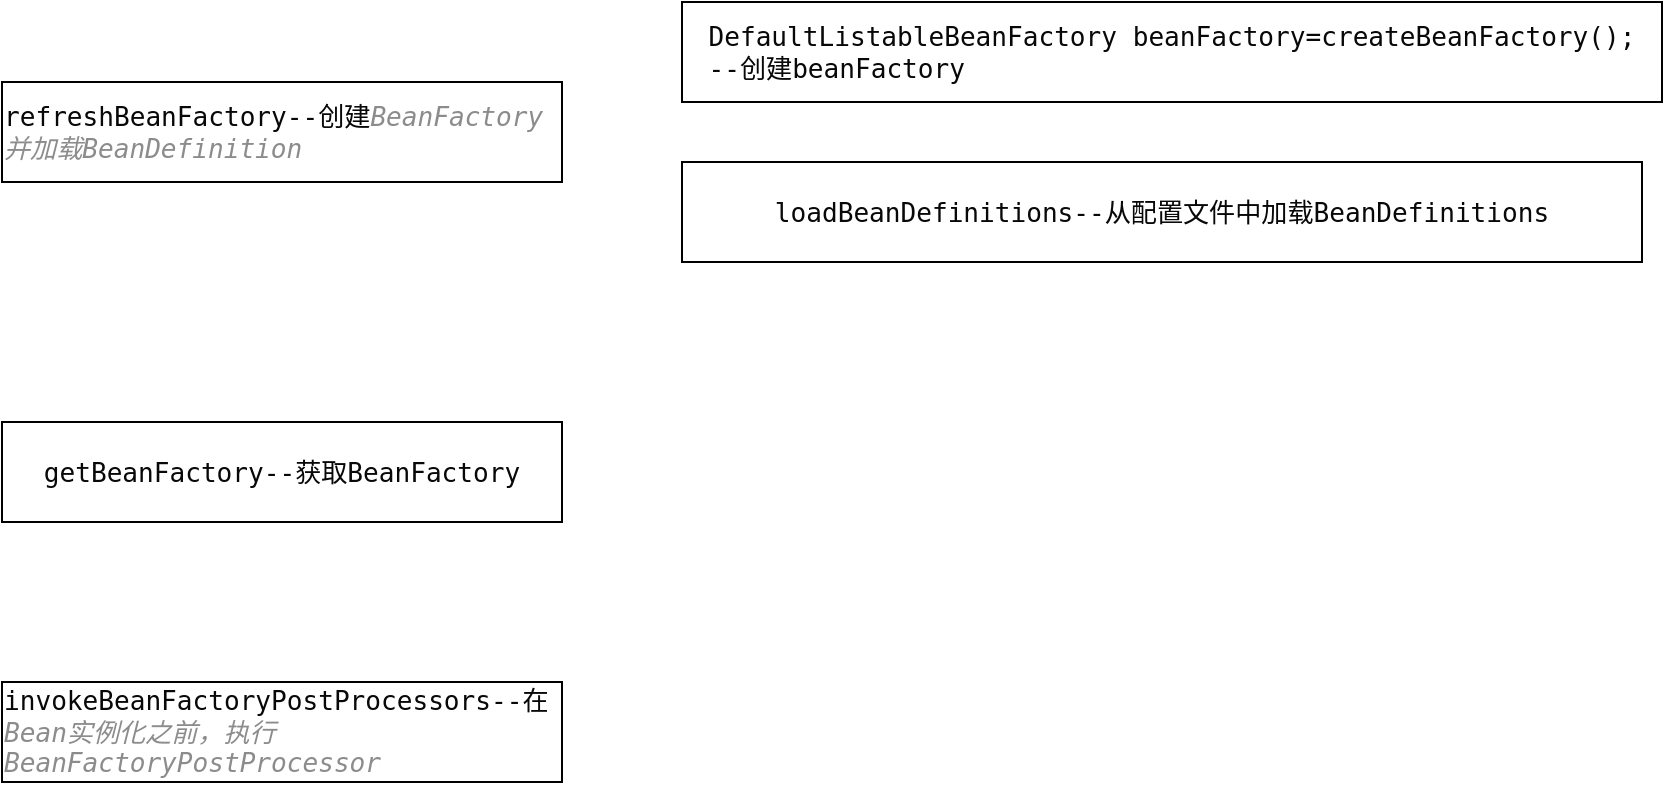 <mxfile version="21.2.9" type="github">
  <diagram name="第 1 页" id="tl_70WMU_ywSamRCKmxg">
    <mxGraphModel dx="1026" dy="692" grid="1" gridSize="10" guides="1" tooltips="1" connect="1" arrows="1" fold="1" page="1" pageScale="1" pageWidth="827" pageHeight="1169" math="0" shadow="0">
      <root>
        <mxCell id="0" />
        <mxCell id="1" parent="0" />
        <mxCell id="CBpqHLBUXLJCD0rtvqB5-1" value="&lt;div style=&quot;text-align: start; background-color: rgb(255, 255, 255); color: rgb(8, 8, 8); font-family: &amp;quot;JetBrains Mono&amp;quot;, monospace; font-size: 9.8pt;&quot;&gt;refreshBeanFactory--创建&lt;span style=&quot;font-size: 9.8pt; color: rgb(140, 140, 140); font-style: italic;&quot;&gt;BeanFactory &lt;/span&gt;&lt;span style=&quot;font-family: Menlo-Regular, monospace; font-size: 9.8pt; color: rgb(140, 140, 140); font-style: italic;&quot;&gt;并加载&lt;/span&gt;&lt;span style=&quot;font-size: 9.8pt; color: rgb(140, 140, 140); font-style: italic;&quot;&gt;BeanDefinition&lt;/span&gt;&lt;/div&gt;" style="rounded=0;whiteSpace=wrap;html=1;" vertex="1" parent="1">
          <mxGeometry x="130" y="170" width="280" height="50" as="geometry" />
        </mxCell>
        <mxCell id="CBpqHLBUXLJCD0rtvqB5-2" value="&lt;div style=&quot;text-align: start; background-color: rgb(255, 255, 255); color: rgb(8, 8, 8); font-family: &amp;quot;JetBrains Mono&amp;quot;, monospace; font-size: 9.8pt;&quot;&gt;DefaultListableBeanFactory beanFactory=createBeanFactory();&lt;/div&gt;&lt;div style=&quot;text-align: start; background-color: rgb(255, 255, 255); color: rgb(8, 8, 8); font-family: &amp;quot;JetBrains Mono&amp;quot;, monospace; font-size: 9.8pt;&quot;&gt;--创建beanFactory&lt;/div&gt;" style="rounded=0;whiteSpace=wrap;html=1;" vertex="1" parent="1">
          <mxGeometry x="470" y="130" width="490" height="50" as="geometry" />
        </mxCell>
        <mxCell id="CBpqHLBUXLJCD0rtvqB5-3" value="&lt;div style=&quot;text-align: start; background-color: rgb(255, 255, 255); color: rgb(8, 8, 8); font-family: &amp;quot;JetBrains Mono&amp;quot;, monospace; font-size: 9.8pt;&quot;&gt;loadBeanDefinitions--从配置文件中加载BeanDefinitions&lt;/div&gt;" style="rounded=0;whiteSpace=wrap;html=1;" vertex="1" parent="1">
          <mxGeometry x="470" y="210" width="480" height="50" as="geometry" />
        </mxCell>
        <mxCell id="CBpqHLBUXLJCD0rtvqB5-4" value="&lt;div style=&quot;text-align: start; background-color: rgb(255, 255, 255); color: rgb(8, 8, 8); font-family: &amp;quot;JetBrains Mono&amp;quot;, monospace; font-size: 9.8pt;&quot;&gt;getBeanFactory--获取BeanFactory&lt;/div&gt;" style="rounded=0;whiteSpace=wrap;html=1;" vertex="1" parent="1">
          <mxGeometry x="130" y="340" width="280" height="50" as="geometry" />
        </mxCell>
        <mxCell id="CBpqHLBUXLJCD0rtvqB5-5" value="&lt;div style=&quot;text-align: start; background-color: rgb(255, 255, 255); color: rgb(8, 8, 8); font-family: &amp;quot;JetBrains Mono&amp;quot;, monospace; font-size: 9.8pt;&quot;&gt;invokeBeanFactoryPostProcessors--在&lt;span style=&quot;font-size: 9.8pt; color: rgb(140, 140, 140); font-style: italic;&quot;&gt;Bean&lt;/span&gt;&lt;span style=&quot;font-family: Menlo-Regular, monospace; font-size: 9.8pt; color: rgb(140, 140, 140); font-style: italic;&quot;&gt;实例化之前，执行&lt;/span&gt;&lt;span style=&quot;font-size: 9.8pt; color: rgb(140, 140, 140); font-style: italic;&quot;&gt;BeanFactoryPostProcessor &lt;/span&gt;&lt;/div&gt;" style="rounded=0;whiteSpace=wrap;html=1;" vertex="1" parent="1">
          <mxGeometry x="130" y="470" width="280" height="50" as="geometry" />
        </mxCell>
      </root>
    </mxGraphModel>
  </diagram>
</mxfile>
